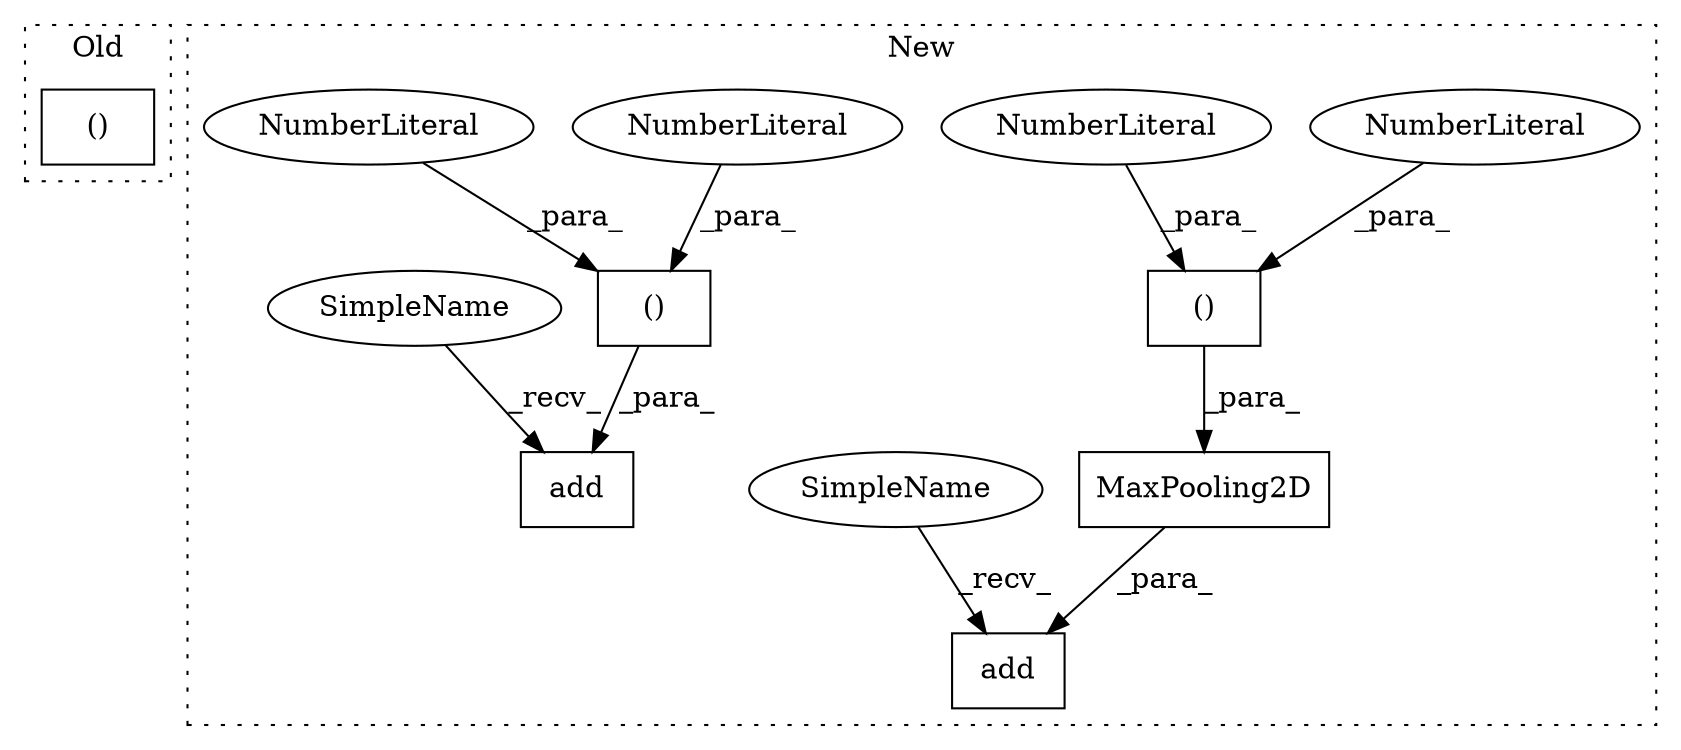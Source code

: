digraph G {
subgraph cluster0 {
1 [label="()" a="106" s="365" l="27" shape="box"];
label = "Old";
style="dotted";
}
subgraph cluster1 {
2 [label="MaxPooling2D" a="32" s="599,632" l="18,2" shape="box"];
3 [label="()" a="106" s="617" l="15" shape="box"];
4 [label="NumberLiteral" a="34" s="631" l="1" shape="ellipse"];
5 [label="NumberLiteral" a="34" s="617" l="1" shape="ellipse"];
6 [label="add" a="32" s="595,634" l="4,1" shape="box"];
7 [label="add" a="32" s="445,526" l="4,1" shape="box"];
8 [label="()" a="106" s="464" l="15" shape="box"];
9 [label="NumberLiteral" a="34" s="478" l="1" shape="ellipse"];
10 [label="NumberLiteral" a="34" s="464" l="1" shape="ellipse"];
11 [label="SimpleName" a="42" s="589" l="5" shape="ellipse"];
12 [label="SimpleName" a="42" s="439" l="5" shape="ellipse"];
label = "New";
style="dotted";
}
2 -> 6 [label="_para_"];
3 -> 2 [label="_para_"];
4 -> 3 [label="_para_"];
5 -> 3 [label="_para_"];
8 -> 7 [label="_para_"];
9 -> 8 [label="_para_"];
10 -> 8 [label="_para_"];
11 -> 6 [label="_recv_"];
12 -> 7 [label="_recv_"];
}